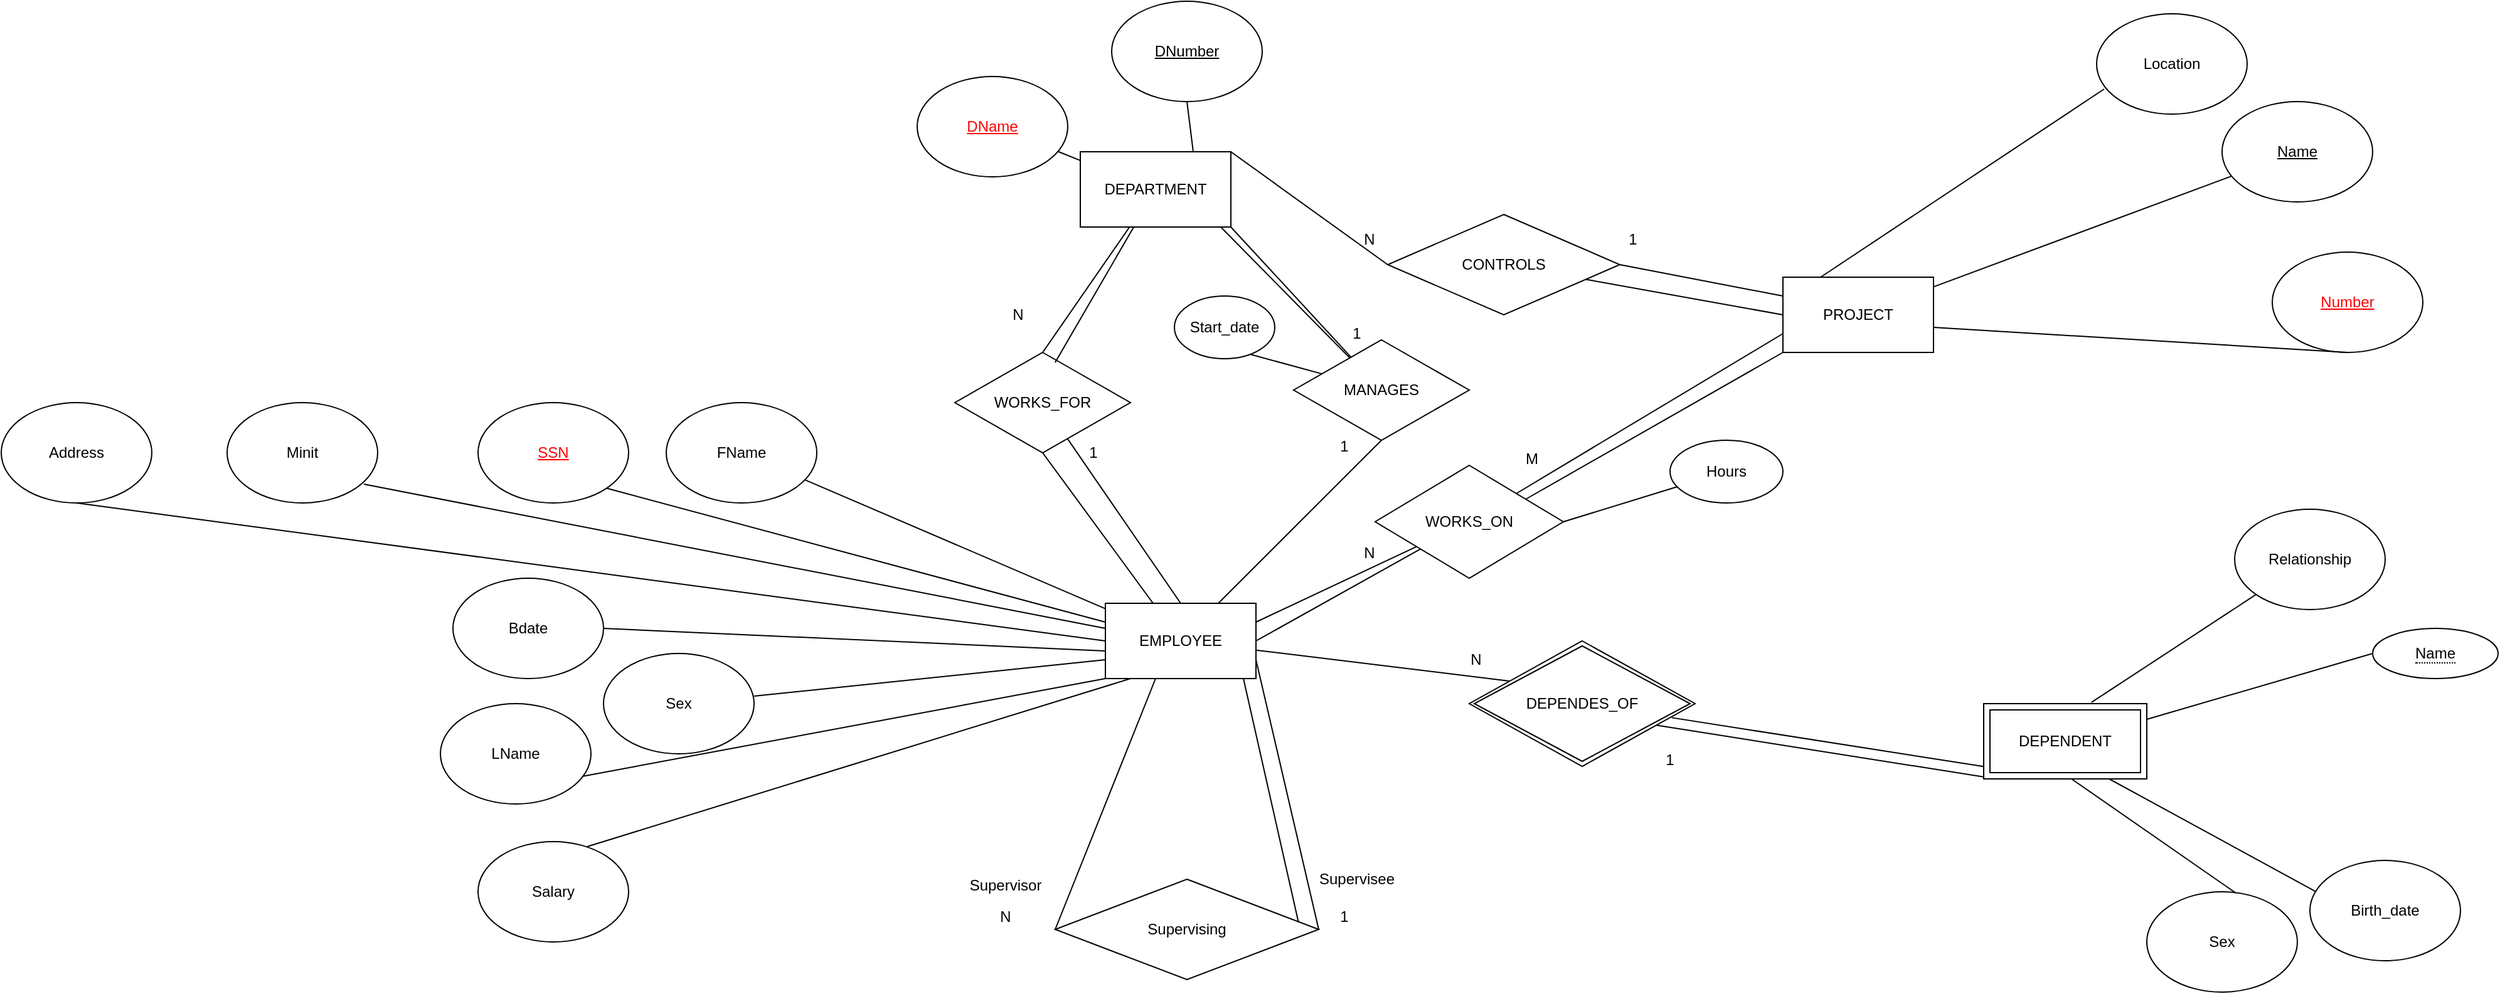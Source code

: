 <mxfile version="20.5.3" type="embed"><diagram name="Page-1" id="e56a1550-8fbb-45ad-956c-1786394a9013"><mxGraphModel dx="2002" dy="655" grid="1" gridSize="10" guides="1" tooltips="1" connect="1" arrows="1" fold="1" page="1" pageScale="1" pageWidth="1100" pageHeight="850" math="0" shadow="0"><root><mxCell id="0"/><mxCell id="1" parent="0"/><mxCell id="GNEfKHNCvj7tmS5w7Qb4-5" value="" style="group" parent="1" vertex="1" connectable="0"><mxGeometry x="200" y="140" width="120" height="60" as="geometry"/></mxCell><object label="" DEPARTMENT="DEPARTMENT" id="GNEfKHNCvj7tmS5w7Qb4-1"><mxCell style="rounded=0;whiteSpace=wrap;labelBorderColor=none;horizontal=1;gradientColor=none;fillColor=default;html=1;" parent="GNEfKHNCvj7tmS5w7Qb4-5" vertex="1"><mxGeometry width="120" height="60" as="geometry"/></mxCell></object><mxCell id="GNEfKHNCvj7tmS5w7Qb4-2" value="DEPARTMENT" style="text;html=1;strokeColor=none;fillColor=none;align=center;verticalAlign=middle;whiteSpace=wrap;rounded=0;" parent="GNEfKHNCvj7tmS5w7Qb4-5" vertex="1"><mxGeometry x="10" y="12.5" width="100" height="35" as="geometry"/></mxCell><mxCell id="GNEfKHNCvj7tmS5w7Qb4-4" style="edgeStyle=orthogonalEdgeStyle;rounded=0;orthogonalLoop=1;jettySize=auto;html=1;exitX=0.5;exitY=1;exitDx=0;exitDy=0;" parent="GNEfKHNCvj7tmS5w7Qb4-5" source="GNEfKHNCvj7tmS5w7Qb4-2" target="GNEfKHNCvj7tmS5w7Qb4-2" edge="1"><mxGeometry relative="1" as="geometry"/></mxCell><mxCell id="GNEfKHNCvj7tmS5w7Qb4-15" value="" style="group" parent="1" vertex="1" connectable="0"><mxGeometry x="70" y="80" width="120" height="80" as="geometry"/></mxCell><mxCell id="GNEfKHNCvj7tmS5w7Qb4-7" value="" style="ellipse;whiteSpace=wrap;html=1;labelBorderColor=none;fillColor=default;gradientColor=none;" parent="GNEfKHNCvj7tmS5w7Qb4-15" vertex="1"><mxGeometry width="120" height="80" as="geometry"/></mxCell><mxCell id="GNEfKHNCvj7tmS5w7Qb4-12" value="&lt;font color=&quot;#FF0000&quot;&gt;&lt;u&gt;DName&lt;/u&gt;&lt;/font&gt;" style="text;html=1;strokeColor=none;fillColor=none;align=center;verticalAlign=middle;whiteSpace=wrap;rounded=0;labelBorderColor=none;" parent="GNEfKHNCvj7tmS5w7Qb4-15" vertex="1"><mxGeometry x="30" y="25" width="60" height="30" as="geometry"/></mxCell><mxCell id="GNEfKHNCvj7tmS5w7Qb4-17" value="" style="group" parent="1" vertex="1" connectable="0"><mxGeometry x="225" y="20" width="120" height="80" as="geometry"/></mxCell><mxCell id="GNEfKHNCvj7tmS5w7Qb4-6" value="" style="ellipse;whiteSpace=wrap;html=1;labelBorderColor=none;fillColor=default;gradientColor=none;" parent="GNEfKHNCvj7tmS5w7Qb4-17" vertex="1"><mxGeometry width="120" height="80" as="geometry"/></mxCell><mxCell id="GNEfKHNCvj7tmS5w7Qb4-13" value="&lt;div&gt;&lt;u&gt;DNumber&lt;/u&gt;&lt;/div&gt;" style="text;html=1;strokeColor=none;fillColor=none;align=center;verticalAlign=middle;whiteSpace=wrap;rounded=0;labelBorderColor=none;" parent="GNEfKHNCvj7tmS5w7Qb4-17" vertex="1"><mxGeometry x="30" y="25" width="60" height="30" as="geometry"/></mxCell><mxCell id="GNEfKHNCvj7tmS5w7Qb4-18" value="" style="endArrow=none;html=1;rounded=0;entryX=0.5;entryY=1;entryDx=0;entryDy=0;exitX=0.75;exitY=0;exitDx=0;exitDy=0;" parent="1" source="GNEfKHNCvj7tmS5w7Qb4-1" target="GNEfKHNCvj7tmS5w7Qb4-6" edge="1"><mxGeometry width="50" height="50" relative="1" as="geometry"><mxPoint x="320" y="180" as="sourcePoint"/><mxPoint x="370" y="130" as="targetPoint"/></mxGeometry></mxCell><mxCell id="GNEfKHNCvj7tmS5w7Qb4-20" value="" style="rounded=0;orthogonalLoop=1;jettySize=auto;html=1;endArrow=none;endFill=0;" parent="1" source="GNEfKHNCvj7tmS5w7Qb4-7" target="GNEfKHNCvj7tmS5w7Qb4-1" edge="1"><mxGeometry relative="1" as="geometry"/></mxCell><mxCell id="GNEfKHNCvj7tmS5w7Qb4-21" value="" style="group" parent="1" vertex="1" connectable="0"><mxGeometry x="760" y="240" width="120" height="60" as="geometry"/></mxCell><object label="" DEPARTMENT="DEPARTMENT" id="GNEfKHNCvj7tmS5w7Qb4-22"><mxCell style="rounded=0;whiteSpace=wrap;labelBorderColor=none;horizontal=1;gradientColor=none;fillColor=default;html=1;" parent="GNEfKHNCvj7tmS5w7Qb4-21" vertex="1"><mxGeometry width="120" height="60" as="geometry"/></mxCell></object><mxCell id="GNEfKHNCvj7tmS5w7Qb4-23" value="&lt;div&gt;PROJECT&lt;/div&gt;" style="text;html=1;strokeColor=none;fillColor=none;align=center;verticalAlign=middle;whiteSpace=wrap;rounded=0;" parent="GNEfKHNCvj7tmS5w7Qb4-21" vertex="1"><mxGeometry x="10" y="12.5" width="100" height="35" as="geometry"/></mxCell><mxCell id="GNEfKHNCvj7tmS5w7Qb4-24" style="edgeStyle=orthogonalEdgeStyle;rounded=0;orthogonalLoop=1;jettySize=auto;html=1;exitX=0.5;exitY=1;exitDx=0;exitDy=0;" parent="GNEfKHNCvj7tmS5w7Qb4-21" source="GNEfKHNCvj7tmS5w7Qb4-23" target="GNEfKHNCvj7tmS5w7Qb4-23" edge="1"><mxGeometry relative="1" as="geometry"/></mxCell><mxCell id="GNEfKHNCvj7tmS5w7Qb4-25" value="" style="group" parent="1" vertex="1" connectable="0"><mxGeometry x="1010" y="30" width="120" height="80" as="geometry"/></mxCell><mxCell id="GNEfKHNCvj7tmS5w7Qb4-26" value="" style="ellipse;whiteSpace=wrap;html=1;labelBorderColor=none;fillColor=default;gradientColor=none;" parent="GNEfKHNCvj7tmS5w7Qb4-25" vertex="1"><mxGeometry width="120" height="80" as="geometry"/></mxCell><mxCell id="GNEfKHNCvj7tmS5w7Qb4-27" value="&lt;div&gt;Location&lt;/div&gt;" style="text;html=1;strokeColor=none;fillColor=none;align=center;verticalAlign=middle;whiteSpace=wrap;rounded=0;labelBorderColor=none;" parent="GNEfKHNCvj7tmS5w7Qb4-25" vertex="1"><mxGeometry x="30" y="25" width="60" height="30" as="geometry"/></mxCell><mxCell id="GNEfKHNCvj7tmS5w7Qb4-28" value="" style="group" parent="1" vertex="1" connectable="0"><mxGeometry x="1110" y="100" width="120" height="80" as="geometry"/></mxCell><mxCell id="GNEfKHNCvj7tmS5w7Qb4-29" value="" style="ellipse;whiteSpace=wrap;html=1;labelBorderColor=none;fillColor=default;gradientColor=none;" parent="GNEfKHNCvj7tmS5w7Qb4-28" vertex="1"><mxGeometry width="120" height="80" as="geometry"/></mxCell><mxCell id="GNEfKHNCvj7tmS5w7Qb4-30" value="&lt;div&gt;&lt;u&gt;Name&lt;/u&gt;&lt;/div&gt;" style="text;html=1;strokeColor=none;fillColor=none;align=center;verticalAlign=middle;whiteSpace=wrap;rounded=0;labelBorderColor=none;" parent="GNEfKHNCvj7tmS5w7Qb4-28" vertex="1"><mxGeometry x="30" y="25" width="60" height="30" as="geometry"/></mxCell><mxCell id="GNEfKHNCvj7tmS5w7Qb4-31" value="" style="group" parent="1" vertex="1" connectable="0"><mxGeometry x="1150" y="220" width="120" height="80" as="geometry"/></mxCell><mxCell id="GNEfKHNCvj7tmS5w7Qb4-32" value="" style="ellipse;whiteSpace=wrap;html=1;labelBorderColor=none;fillColor=default;gradientColor=none;" parent="GNEfKHNCvj7tmS5w7Qb4-31" vertex="1"><mxGeometry width="120" height="80" as="geometry"/></mxCell><mxCell id="GNEfKHNCvj7tmS5w7Qb4-33" value="&lt;div&gt;&lt;font color=&quot;#FF0000&quot;&gt;&lt;u&gt;Number&lt;/u&gt;&lt;/font&gt;&lt;/div&gt;" style="text;html=1;strokeColor=none;fillColor=none;align=center;verticalAlign=middle;whiteSpace=wrap;rounded=0;labelBorderColor=none;" parent="GNEfKHNCvj7tmS5w7Qb4-31" vertex="1"><mxGeometry x="30" y="25" width="60" height="30" as="geometry"/></mxCell><mxCell id="GNEfKHNCvj7tmS5w7Qb4-34" value="" style="endArrow=none;html=1;rounded=0;entryX=0.5;entryY=1;entryDx=0;entryDy=0;" parent="1" target="GNEfKHNCvj7tmS5w7Qb4-32" edge="1"><mxGeometry width="50" height="50" relative="1" as="geometry"><mxPoint x="880" y="280" as="sourcePoint"/><mxPoint x="930" y="230" as="targetPoint"/></mxGeometry></mxCell><mxCell id="GNEfKHNCvj7tmS5w7Qb4-35" value="" style="endArrow=none;html=1;rounded=0;entryX=0.05;entryY=0.75;entryDx=0;entryDy=0;exitX=0.25;exitY=0;exitDx=0;exitDy=0;entryPerimeter=0;" parent="1" source="GNEfKHNCvj7tmS5w7Qb4-22" target="GNEfKHNCvj7tmS5w7Qb4-26" edge="1"><mxGeometry width="50" height="50" relative="1" as="geometry"><mxPoint x="540" y="280" as="sourcePoint"/><mxPoint x="670" y="210" as="targetPoint"/></mxGeometry></mxCell><mxCell id="GNEfKHNCvj7tmS5w7Qb4-36" value="" style="rounded=0;orthogonalLoop=1;jettySize=auto;html=1;endArrow=none;endFill=0;" parent="1" source="GNEfKHNCvj7tmS5w7Qb4-29" target="GNEfKHNCvj7tmS5w7Qb4-22" edge="1"><mxGeometry relative="1" as="geometry"/></mxCell><mxCell id="GNEfKHNCvj7tmS5w7Qb4-51" value="" style="group" parent="1" vertex="1" connectable="0"><mxGeometry x="220" y="500" width="120" height="60" as="geometry"/></mxCell><object label="" DEPARTMENT="DEPARTMENT" id="GNEfKHNCvj7tmS5w7Qb4-52"><mxCell style="rounded=0;whiteSpace=wrap;labelBorderColor=none;horizontal=1;gradientColor=none;fillColor=default;html=1;" parent="GNEfKHNCvj7tmS5w7Qb4-51" vertex="1"><mxGeometry width="120" height="60" as="geometry"/></mxCell></object><mxCell id="GNEfKHNCvj7tmS5w7Qb4-53" value="&lt;div&gt;EMPLOYEE&lt;/div&gt;" style="text;html=1;strokeColor=none;fillColor=none;align=center;verticalAlign=middle;whiteSpace=wrap;rounded=0;" parent="GNEfKHNCvj7tmS5w7Qb4-51" vertex="1"><mxGeometry x="10" y="12.5" width="100" height="35" as="geometry"/></mxCell><mxCell id="GNEfKHNCvj7tmS5w7Qb4-54" style="edgeStyle=orthogonalEdgeStyle;rounded=0;orthogonalLoop=1;jettySize=auto;html=1;exitX=0.5;exitY=1;exitDx=0;exitDy=0;" parent="GNEfKHNCvj7tmS5w7Qb4-51" source="GNEfKHNCvj7tmS5w7Qb4-53" target="GNEfKHNCvj7tmS5w7Qb4-53" edge="1"><mxGeometry relative="1" as="geometry"/></mxCell><mxCell id="GNEfKHNCvj7tmS5w7Qb4-55" value="" style="group" parent="1" vertex="1" connectable="0"><mxGeometry x="-280" y="340" width="120" height="80" as="geometry"/></mxCell><mxCell id="GNEfKHNCvj7tmS5w7Qb4-56" value="" style="ellipse;whiteSpace=wrap;html=1;labelBorderColor=none;fillColor=default;gradientColor=none;" parent="GNEfKHNCvj7tmS5w7Qb4-55" vertex="1"><mxGeometry width="120" height="80" as="geometry"/></mxCell><mxCell id="GNEfKHNCvj7tmS5w7Qb4-57" value="&lt;font color=&quot;#FF0000&quot;&gt;&lt;u&gt;SSN&lt;/u&gt;&lt;/font&gt;" style="text;html=1;strokeColor=none;fillColor=none;align=center;verticalAlign=middle;whiteSpace=wrap;rounded=0;labelBorderColor=none;" parent="GNEfKHNCvj7tmS5w7Qb4-55" vertex="1"><mxGeometry x="30" y="25" width="60" height="30" as="geometry"/></mxCell><mxCell id="GNEfKHNCvj7tmS5w7Qb4-58" value="" style="group" parent="1" vertex="1" connectable="0"><mxGeometry x="-130" y="340" width="120" height="80" as="geometry"/></mxCell><mxCell id="GNEfKHNCvj7tmS5w7Qb4-59" value="" style="ellipse;whiteSpace=wrap;html=1;labelBorderColor=none;fillColor=default;gradientColor=none;" parent="GNEfKHNCvj7tmS5w7Qb4-58" vertex="1"><mxGeometry width="120" height="80" as="geometry"/></mxCell><mxCell id="GNEfKHNCvj7tmS5w7Qb4-60" value="&lt;div&gt;FName&lt;/div&gt;" style="text;html=1;strokeColor=none;fillColor=none;align=center;verticalAlign=middle;whiteSpace=wrap;rounded=0;labelBorderColor=none;" parent="GNEfKHNCvj7tmS5w7Qb4-58" vertex="1"><mxGeometry x="30" y="25" width="60" height="30" as="geometry"/></mxCell><mxCell id="GNEfKHNCvj7tmS5w7Qb4-61" value="" style="group" parent="1" vertex="1" connectable="0"><mxGeometry x="-660" y="340" width="120" height="80" as="geometry"/></mxCell><mxCell id="GNEfKHNCvj7tmS5w7Qb4-62" value="" style="ellipse;whiteSpace=wrap;html=1;labelBorderColor=none;fillColor=default;gradientColor=none;" parent="GNEfKHNCvj7tmS5w7Qb4-61" vertex="1"><mxGeometry width="120" height="80" as="geometry"/></mxCell><mxCell id="GNEfKHNCvj7tmS5w7Qb4-63" value="Address" style="text;html=1;strokeColor=none;fillColor=none;align=center;verticalAlign=middle;whiteSpace=wrap;rounded=0;labelBorderColor=none;" parent="GNEfKHNCvj7tmS5w7Qb4-61" vertex="1"><mxGeometry x="30" y="25" width="60" height="30" as="geometry"/></mxCell><mxCell id="GNEfKHNCvj7tmS5w7Qb4-64" value="" style="endArrow=none;html=1;rounded=0;entryX=0.5;entryY=1;entryDx=0;entryDy=0;exitX=0;exitY=0.5;exitDx=0;exitDy=0;" parent="1" source="GNEfKHNCvj7tmS5w7Qb4-52" target="GNEfKHNCvj7tmS5w7Qb4-62" edge="1"><mxGeometry width="50" height="50" relative="1" as="geometry"><mxPoint x="340" y="510" as="sourcePoint"/><mxPoint x="390" y="460" as="targetPoint"/></mxGeometry></mxCell><mxCell id="GNEfKHNCvj7tmS5w7Qb4-65" value="" style="endArrow=none;html=1;rounded=0;entryX=1;entryY=1;entryDx=0;entryDy=0;exitX=0;exitY=0.25;exitDx=0;exitDy=0;" parent="1" source="GNEfKHNCvj7tmS5w7Qb4-52" target="GNEfKHNCvj7tmS5w7Qb4-56" edge="1"><mxGeometry width="50" height="50" relative="1" as="geometry"><mxPoint y="510" as="sourcePoint"/><mxPoint x="130" y="440" as="targetPoint"/></mxGeometry></mxCell><mxCell id="GNEfKHNCvj7tmS5w7Qb4-66" value="" style="rounded=0;orthogonalLoop=1;jettySize=auto;html=1;endArrow=none;endFill=0;" parent="1" source="GNEfKHNCvj7tmS5w7Qb4-59" target="GNEfKHNCvj7tmS5w7Qb4-52" edge="1"><mxGeometry relative="1" as="geometry"/></mxCell><mxCell id="GNEfKHNCvj7tmS5w7Qb4-68" value="" style="group" parent="1" vertex="1" connectable="0"><mxGeometry x="-300" y="480" width="120" height="80" as="geometry"/></mxCell><mxCell id="GNEfKHNCvj7tmS5w7Qb4-69" value="" style="ellipse;whiteSpace=wrap;html=1;labelBorderColor=none;fillColor=default;gradientColor=none;" parent="GNEfKHNCvj7tmS5w7Qb4-68" vertex="1"><mxGeometry width="120" height="80" as="geometry"/></mxCell><mxCell id="GNEfKHNCvj7tmS5w7Qb4-70" value="Bdate" style="text;html=1;strokeColor=none;fillColor=none;align=center;verticalAlign=middle;whiteSpace=wrap;rounded=0;labelBorderColor=none;" parent="GNEfKHNCvj7tmS5w7Qb4-68" vertex="1"><mxGeometry x="30" y="25" width="60" height="30" as="geometry"/></mxCell><mxCell id="GNEfKHNCvj7tmS5w7Qb4-71" value="" style="group" parent="1" vertex="1" connectable="0"><mxGeometry x="-180" y="540" width="120" height="80" as="geometry"/></mxCell><mxCell id="GNEfKHNCvj7tmS5w7Qb4-72" value="" style="ellipse;whiteSpace=wrap;html=1;labelBorderColor=none;fillColor=default;gradientColor=none;" parent="GNEfKHNCvj7tmS5w7Qb4-71" vertex="1"><mxGeometry width="120" height="80" as="geometry"/></mxCell><mxCell id="GNEfKHNCvj7tmS5w7Qb4-73" value="Sex" style="text;html=1;strokeColor=none;fillColor=none;align=center;verticalAlign=middle;whiteSpace=wrap;rounded=0;labelBorderColor=none;" parent="GNEfKHNCvj7tmS5w7Qb4-71" vertex="1"><mxGeometry x="30" y="25" width="60" height="30" as="geometry"/></mxCell><mxCell id="GNEfKHNCvj7tmS5w7Qb4-74" value="" style="group" parent="1" vertex="1" connectable="0"><mxGeometry x="-280" y="690" width="120" height="80" as="geometry"/></mxCell><mxCell id="GNEfKHNCvj7tmS5w7Qb4-75" value="" style="ellipse;whiteSpace=wrap;html=1;labelBorderColor=none;fillColor=default;gradientColor=none;" parent="GNEfKHNCvj7tmS5w7Qb4-74" vertex="1"><mxGeometry width="120" height="80" as="geometry"/></mxCell><mxCell id="GNEfKHNCvj7tmS5w7Qb4-76" value="Salary" style="text;html=1;strokeColor=none;fillColor=none;align=center;verticalAlign=middle;whiteSpace=wrap;rounded=0;labelBorderColor=none;" parent="GNEfKHNCvj7tmS5w7Qb4-74" vertex="1"><mxGeometry x="30" y="25" width="60" height="30" as="geometry"/></mxCell><mxCell id="GNEfKHNCvj7tmS5w7Qb4-77" value="" style="group" parent="1" vertex="1" connectable="0"><mxGeometry x="-310" y="580" width="120" height="80" as="geometry"/></mxCell><mxCell id="GNEfKHNCvj7tmS5w7Qb4-78" value="" style="ellipse;whiteSpace=wrap;html=1;labelBorderColor=none;fillColor=default;gradientColor=none;" parent="GNEfKHNCvj7tmS5w7Qb4-77" vertex="1"><mxGeometry width="120" height="80" as="geometry"/></mxCell><mxCell id="GNEfKHNCvj7tmS5w7Qb4-79" value="LName" style="text;html=1;strokeColor=none;fillColor=none;align=center;verticalAlign=middle;whiteSpace=wrap;rounded=0;labelBorderColor=none;" parent="GNEfKHNCvj7tmS5w7Qb4-77" vertex="1"><mxGeometry x="30" y="25" width="60" height="30" as="geometry"/></mxCell><mxCell id="GNEfKHNCvj7tmS5w7Qb4-80" value="" style="endArrow=none;html=1;rounded=0;exitX=1;exitY=0.425;exitDx=0;exitDy=0;entryX=0;entryY=0.75;entryDx=0;entryDy=0;exitPerimeter=0;" parent="1" source="GNEfKHNCvj7tmS5w7Qb4-72" target="GNEfKHNCvj7tmS5w7Qb4-52" edge="1"><mxGeometry width="50" height="50" relative="1" as="geometry"><mxPoint x="280" y="560" as="sourcePoint"/><mxPoint x="260" y="540" as="targetPoint"/></mxGeometry></mxCell><mxCell id="GNEfKHNCvj7tmS5w7Qb4-81" value="" style="endArrow=none;html=1;rounded=0;entryX=0;entryY=1;entryDx=0;entryDy=0;exitX=0.942;exitY=0.725;exitDx=0;exitDy=0;exitPerimeter=0;" parent="1" source="GNEfKHNCvj7tmS5w7Qb4-78" target="GNEfKHNCvj7tmS5w7Qb4-52" edge="1"><mxGeometry width="50" height="50" relative="1" as="geometry"><mxPoint x="530" y="480" as="sourcePoint"/><mxPoint x="580" y="430" as="targetPoint"/></mxGeometry></mxCell><mxCell id="GNEfKHNCvj7tmS5w7Qb4-82" value="" style="endArrow=none;html=1;rounded=0;entryX=0;entryY=0.633;entryDx=0;entryDy=0;exitX=1;exitY=0.5;exitDx=0;exitDy=0;entryPerimeter=0;" parent="1" source="GNEfKHNCvj7tmS5w7Qb4-69" target="GNEfKHNCvj7tmS5w7Qb4-52" edge="1"><mxGeometry width="50" height="50" relative="1" as="geometry"><mxPoint x="350" y="600" as="sourcePoint"/><mxPoint x="400" y="550" as="targetPoint"/></mxGeometry></mxCell><mxCell id="GNEfKHNCvj7tmS5w7Qb4-83" value="" style="endArrow=none;html=1;rounded=0;entryX=0.167;entryY=1;entryDx=0;entryDy=0;exitX=0.725;exitY=0.05;exitDx=0;exitDy=0;exitPerimeter=0;entryPerimeter=0;" parent="1" source="GNEfKHNCvj7tmS5w7Qb4-75" target="GNEfKHNCvj7tmS5w7Qb4-52" edge="1"><mxGeometry width="50" height="50" relative="1" as="geometry"><mxPoint x="150" y="560" as="sourcePoint"/><mxPoint x="200" y="510" as="targetPoint"/></mxGeometry></mxCell><mxCell id="GNEfKHNCvj7tmS5w7Qb4-92" value="" style="group" parent="1" vertex="1" connectable="0"><mxGeometry x="1120" y="425" width="120" height="80" as="geometry"/></mxCell><mxCell id="GNEfKHNCvj7tmS5w7Qb4-93" value="" style="ellipse;whiteSpace=wrap;html=1;labelBorderColor=none;fillColor=default;gradientColor=none;" parent="GNEfKHNCvj7tmS5w7Qb4-92" vertex="1"><mxGeometry width="120" height="80" as="geometry"/></mxCell><mxCell id="GNEfKHNCvj7tmS5w7Qb4-94" value="Relationship" style="text;html=1;strokeColor=none;fillColor=none;align=center;verticalAlign=middle;whiteSpace=wrap;rounded=0;labelBorderColor=none;" parent="GNEfKHNCvj7tmS5w7Qb4-92" vertex="1"><mxGeometry x="25" y="25" width="70" height="30" as="geometry"/></mxCell><mxCell id="GNEfKHNCvj7tmS5w7Qb4-103" value="" style="rounded=0;orthogonalLoop=1;jettySize=auto;html=1;endArrow=none;endFill=0;exitX=0;exitY=0.5;exitDx=0;exitDy=0;" parent="1" source="84" edge="1"><mxGeometry relative="1" as="geometry"><mxPoint x="1050" y="592.5" as="targetPoint"/></mxGeometry></mxCell><mxCell id="GNEfKHNCvj7tmS5w7Qb4-104" value="" style="group" parent="1" vertex="1" connectable="0"><mxGeometry x="1180" y="705" width="120" height="80" as="geometry"/></mxCell><mxCell id="GNEfKHNCvj7tmS5w7Qb4-105" value="" style="ellipse;whiteSpace=wrap;html=1;labelBorderColor=none;fillColor=default;gradientColor=none;" parent="GNEfKHNCvj7tmS5w7Qb4-104" vertex="1"><mxGeometry width="120" height="80" as="geometry"/></mxCell><mxCell id="GNEfKHNCvj7tmS5w7Qb4-106" value="Birth_date" style="text;html=1;strokeColor=none;fillColor=none;align=center;verticalAlign=middle;whiteSpace=wrap;rounded=0;labelBorderColor=none;" parent="GNEfKHNCvj7tmS5w7Qb4-104" vertex="1"><mxGeometry x="30" y="25" width="60" height="30" as="geometry"/></mxCell><mxCell id="GNEfKHNCvj7tmS5w7Qb4-107" value="" style="group" parent="1" vertex="1" connectable="0"><mxGeometry x="1050" y="730" width="120" height="80" as="geometry"/></mxCell><mxCell id="GNEfKHNCvj7tmS5w7Qb4-108" value="" style="ellipse;whiteSpace=wrap;html=1;labelBorderColor=none;fillColor=default;gradientColor=none;" parent="GNEfKHNCvj7tmS5w7Qb4-107" vertex="1"><mxGeometry width="120" height="80" as="geometry"/></mxCell><mxCell id="GNEfKHNCvj7tmS5w7Qb4-109" value="Sex" style="text;html=1;strokeColor=none;fillColor=none;align=center;verticalAlign=middle;whiteSpace=wrap;rounded=0;labelBorderColor=none;" parent="GNEfKHNCvj7tmS5w7Qb4-107" vertex="1"><mxGeometry x="30" y="25" width="60" height="30" as="geometry"/></mxCell><mxCell id="GNEfKHNCvj7tmS5w7Qb4-116" value="" style="endArrow=none;html=1;rounded=0;exitX=0.592;exitY=0.013;exitDx=0;exitDy=0;entryX=0.5;entryY=1;entryDx=0;entryDy=0;exitPerimeter=0;" parent="1" source="GNEfKHNCvj7tmS5w7Qb4-108" edge="1"><mxGeometry width="50" height="50" relative="1" as="geometry"><mxPoint x="800" y="640" as="sourcePoint"/><mxPoint x="990" y="640" as="targetPoint"/></mxGeometry></mxCell><mxCell id="GNEfKHNCvj7tmS5w7Qb4-118" value="" style="endArrow=none;html=1;rounded=0;entryX=0.75;entryY=1;entryDx=0;entryDy=0;exitX=0.042;exitY=0.313;exitDx=0;exitDy=0;exitPerimeter=0;" parent="1" source="GNEfKHNCvj7tmS5w7Qb4-105" edge="1"><mxGeometry width="50" height="50" relative="1" as="geometry"><mxPoint x="870" y="680" as="sourcePoint"/><mxPoint x="1020" y="640" as="targetPoint"/></mxGeometry></mxCell><mxCell id="GNEfKHNCvj7tmS5w7Qb4-129" value="" style="group" parent="1" vertex="1" connectable="0"><mxGeometry x="-480" y="340" width="120" height="80" as="geometry"/></mxCell><mxCell id="GNEfKHNCvj7tmS5w7Qb4-127" value="" style="ellipse;whiteSpace=wrap;html=1;labelBorderColor=none;fillColor=default;gradientColor=none;" parent="GNEfKHNCvj7tmS5w7Qb4-129" vertex="1"><mxGeometry width="120" height="80" as="geometry"/></mxCell><mxCell id="GNEfKHNCvj7tmS5w7Qb4-128" value="Minit" style="text;html=1;strokeColor=none;fillColor=none;align=center;verticalAlign=middle;whiteSpace=wrap;rounded=0;labelBorderColor=none;" parent="GNEfKHNCvj7tmS5w7Qb4-129" vertex="1"><mxGeometry x="30" y="25" width="60" height="30" as="geometry"/></mxCell><mxCell id="GNEfKHNCvj7tmS5w7Qb4-130" value="" style="endArrow=none;html=1;rounded=0;fontColor=#FF0000;exitX=0.908;exitY=0.813;exitDx=0;exitDy=0;exitPerimeter=0;" parent="1" source="GNEfKHNCvj7tmS5w7Qb4-127" edge="1"><mxGeometry width="50" height="50" relative="1" as="geometry"><mxPoint x="150" y="496" as="sourcePoint"/><mxPoint x="220" y="520" as="targetPoint"/></mxGeometry></mxCell><mxCell id="8" style="rounded=0;orthogonalLoop=1;jettySize=auto;html=1;entryX=0.633;entryY=-0.017;entryDx=0;entryDy=0;endArrow=none;endFill=0;entryPerimeter=0;" parent="1" source="GNEfKHNCvj7tmS5w7Qb4-93" edge="1"><mxGeometry relative="1" as="geometry"><mxPoint x="1005.96" y="578.98" as="targetPoint"/></mxGeometry></mxCell><mxCell id="17" style="edgeStyle=none;rounded=0;orthogonalLoop=1;jettySize=auto;html=1;entryX=0.017;entryY=0.867;entryDx=0;entryDy=0;entryPerimeter=0;endArrow=none;endFill=0;" parent="1" edge="1"><mxGeometry relative="1" as="geometry"><mxPoint x="671.389" y="591.184" as="sourcePoint"/><mxPoint x="932.04" y="632.02" as="targetPoint"/></mxGeometry></mxCell><mxCell id="16" style="edgeStyle=none;rounded=0;orthogonalLoop=1;jettySize=auto;html=1;entryX=0.195;entryY=0.3;entryDx=0;entryDy=0;entryPerimeter=0;endArrow=none;endFill=0;" parent="1" source="GNEfKHNCvj7tmS5w7Qb4-52" edge="1"><mxGeometry relative="1" as="geometry"><mxPoint x="542.05" y="562" as="targetPoint"/></mxGeometry></mxCell><mxCell id="18" style="edgeStyle=none;rounded=0;orthogonalLoop=1;jettySize=auto;html=1;entryX=0;entryY=1;entryDx=0;entryDy=0;endArrow=none;endFill=0;exitX=0.805;exitY=0.689;exitDx=0;exitDy=0;exitPerimeter=0;" parent="1" edge="1"><mxGeometry relative="1" as="geometry"><mxPoint x="657.95" y="597.01" as="sourcePoint"/><mxPoint x="930" y="640" as="targetPoint"/></mxGeometry></mxCell><mxCell id="19" value="1" style="text;html=1;strokeColor=none;fillColor=none;align=center;verticalAlign=middle;whiteSpace=wrap;rounded=0;" parent="1" vertex="1"><mxGeometry x="640" y="610" width="60" height="30" as="geometry"/></mxCell><mxCell id="20" value="N" style="text;html=1;align=center;verticalAlign=middle;resizable=0;points=[];autosize=1;strokeColor=none;fillColor=none;" parent="1" vertex="1"><mxGeometry x="500" y="530" width="30" height="30" as="geometry"/></mxCell><mxCell id="24" style="edgeStyle=none;rounded=0;orthogonalLoop=1;jettySize=auto;html=1;entryX=1;entryY=0.25;entryDx=0;entryDy=0;endArrow=none;endFill=0;" parent="1" source="22" target="GNEfKHNCvj7tmS5w7Qb4-52" edge="1"><mxGeometry relative="1" as="geometry"/></mxCell><mxCell id="25" style="edgeStyle=none;rounded=0;orthogonalLoop=1;jettySize=auto;html=1;entryX=1;entryY=0.5;entryDx=0;entryDy=0;endArrow=none;endFill=0;" parent="1" source="22" target="GNEfKHNCvj7tmS5w7Qb4-52" edge="1"><mxGeometry relative="1" as="geometry"/></mxCell><mxCell id="26" style="edgeStyle=none;rounded=0;orthogonalLoop=1;jettySize=auto;html=1;entryX=0;entryY=0.75;entryDx=0;entryDy=0;endArrow=none;endFill=0;" parent="1" source="22" target="GNEfKHNCvj7tmS5w7Qb4-22" edge="1"><mxGeometry relative="1" as="geometry"/></mxCell><mxCell id="27" style="edgeStyle=none;rounded=0;orthogonalLoop=1;jettySize=auto;html=1;entryX=0;entryY=1;entryDx=0;entryDy=0;endArrow=none;endFill=0;exitX=0.8;exitY=0.3;exitDx=0;exitDy=0;exitPerimeter=0;" parent="1" source="22" target="GNEfKHNCvj7tmS5w7Qb4-22" edge="1"><mxGeometry relative="1" as="geometry"/></mxCell><mxCell id="22" value="WORKS_ON" style="rhombus;whiteSpace=wrap;html=1;" parent="1" vertex="1"><mxGeometry x="435" y="390" width="150" height="90" as="geometry"/></mxCell><mxCell id="28" value="M" style="text;html=1;strokeColor=none;fillColor=none;align=center;verticalAlign=middle;whiteSpace=wrap;rounded=0;" parent="1" vertex="1"><mxGeometry x="530" y="370" width="60" height="30" as="geometry"/></mxCell><mxCell id="31" value="N" style="text;html=1;align=center;verticalAlign=middle;resizable=0;points=[];autosize=1;strokeColor=none;fillColor=none;" parent="1" vertex="1"><mxGeometry x="415" y="445" width="30" height="30" as="geometry"/></mxCell><mxCell id="38" style="edgeStyle=none;rounded=0;orthogonalLoop=1;jettySize=auto;html=1;entryX=1;entryY=0.75;entryDx=0;entryDy=0;endArrow=none;endFill=0;exitX=1;exitY=0.5;exitDx=0;exitDy=0;" parent="1" source="35" target="GNEfKHNCvj7tmS5w7Qb4-52" edge="1"><mxGeometry relative="1" as="geometry"/></mxCell><mxCell id="39" style="edgeStyle=none;rounded=0;orthogonalLoop=1;jettySize=auto;html=1;endArrow=none;endFill=0;exitX=0;exitY=0.5;exitDx=0;exitDy=0;" parent="1" source="35" edge="1"><mxGeometry relative="1" as="geometry"><mxPoint x="260" y="560" as="targetPoint"/></mxGeometry></mxCell><mxCell id="54" style="edgeStyle=none;rounded=0;orthogonalLoop=1;jettySize=auto;html=1;endArrow=none;endFill=0;exitX=0.924;exitY=0.438;exitDx=0;exitDy=0;exitPerimeter=0;" parent="1" source="35" edge="1"><mxGeometry relative="1" as="geometry"><mxPoint x="330" y="560" as="targetPoint"/></mxGeometry></mxCell><mxCell id="35" value="Supervising" style="rhombus;whiteSpace=wrap;html=1;" parent="1" vertex="1"><mxGeometry x="180" y="720" width="210" height="80" as="geometry"/></mxCell><mxCell id="40" value="Supervisor" style="text;html=1;align=center;verticalAlign=middle;resizable=0;points=[];autosize=1;strokeColor=none;fillColor=none;" parent="1" vertex="1"><mxGeometry x="100" y="710" width="80" height="30" as="geometry"/></mxCell><mxCell id="41" value="N" style="text;html=1;align=center;verticalAlign=middle;resizable=0;points=[];autosize=1;strokeColor=none;fillColor=none;" parent="1" vertex="1"><mxGeometry x="125" y="735" width="30" height="30" as="geometry"/></mxCell><mxCell id="42" value="Supervisee" style="text;html=1;align=center;verticalAlign=middle;resizable=0;points=[];autosize=1;strokeColor=none;fillColor=none;" parent="1" vertex="1"><mxGeometry x="380" y="705" width="80" height="30" as="geometry"/></mxCell><mxCell id="43" value="1" style="text;html=1;align=center;verticalAlign=middle;resizable=0;points=[];autosize=1;strokeColor=none;fillColor=none;" parent="1" vertex="1"><mxGeometry x="395" y="735" width="30" height="30" as="geometry"/></mxCell><mxCell id="53" style="edgeStyle=none;rounded=0;orthogonalLoop=1;jettySize=auto;html=1;entryX=0;entryY=0.5;entryDx=0;entryDy=0;endArrow=none;endFill=0;" parent="1" source="49" target="GNEfKHNCvj7tmS5w7Qb4-22" edge="1"><mxGeometry relative="1" as="geometry"/></mxCell><mxCell id="49" value="CONTROLS" style="rhombus;whiteSpace=wrap;html=1;" parent="1" vertex="1"><mxGeometry x="445" y="190" width="185" height="80" as="geometry"/></mxCell><mxCell id="52" style="edgeStyle=none;rounded=0;orthogonalLoop=1;jettySize=auto;html=1;entryX=0;entryY=0.5;entryDx=0;entryDy=0;endArrow=none;endFill=0;exitX=1;exitY=0;exitDx=0;exitDy=0;" parent="1" source="GNEfKHNCvj7tmS5w7Qb4-1" target="49" edge="1"><mxGeometry relative="1" as="geometry"/></mxCell><mxCell id="58" style="edgeStyle=none;rounded=0;orthogonalLoop=1;jettySize=auto;html=1;entryX=1;entryY=0.5;entryDx=0;entryDy=0;endArrow=none;endFill=0;exitX=0;exitY=0.25;exitDx=0;exitDy=0;" parent="1" source="GNEfKHNCvj7tmS5w7Qb4-22" target="49" edge="1"><mxGeometry relative="1" as="geometry"/></mxCell><mxCell id="61" value="1" style="text;html=1;align=center;verticalAlign=middle;resizable=0;points=[];autosize=1;strokeColor=none;fillColor=none;" parent="1" vertex="1"><mxGeometry x="625" y="195" width="30" height="30" as="geometry"/></mxCell><mxCell id="62" value="N" style="text;html=1;align=center;verticalAlign=middle;resizable=0;points=[];autosize=1;strokeColor=none;fillColor=none;" parent="1" vertex="1"><mxGeometry x="415" y="195" width="30" height="30" as="geometry"/></mxCell><mxCell id="63" value="WORKS_FOR" style="rhombus;whiteSpace=wrap;html=1;" parent="1" vertex="1"><mxGeometry x="100" y="300" width="140" height="80" as="geometry"/></mxCell><mxCell id="75" style="edgeStyle=none;rounded=0;orthogonalLoop=1;jettySize=auto;html=1;entryX=0.933;entryY=1;entryDx=0;entryDy=0;entryPerimeter=0;endArrow=none;endFill=0;" parent="1" source="64" target="GNEfKHNCvj7tmS5w7Qb4-1" edge="1"><mxGeometry relative="1" as="geometry"/></mxCell><mxCell id="78" style="edgeStyle=none;rounded=0;orthogonalLoop=1;jettySize=auto;html=1;entryX=1;entryY=1;entryDx=0;entryDy=0;endArrow=none;endFill=0;" parent="1" source="64" target="GNEfKHNCvj7tmS5w7Qb4-1" edge="1"><mxGeometry relative="1" as="geometry"/></mxCell><mxCell id="81" style="edgeStyle=none;rounded=0;orthogonalLoop=1;jettySize=auto;html=1;endArrow=none;endFill=0;" parent="1" source="64" edge="1"><mxGeometry relative="1" as="geometry"><mxPoint x="330" y="300" as="targetPoint"/></mxGeometry></mxCell><mxCell id="64" value="MANAGES" style="rhombus;whiteSpace=wrap;html=1;" parent="1" vertex="1"><mxGeometry x="370" y="290" width="140" height="80" as="geometry"/></mxCell><mxCell id="65" style="rounded=0;orthogonalLoop=1;jettySize=auto;html=1;entryX=0.5;entryY=1;entryDx=0;entryDy=0;endArrow=none;endFill=0;" parent="1" source="GNEfKHNCvj7tmS5w7Qb4-52" target="63" edge="1"><mxGeometry relative="1" as="geometry"/></mxCell><mxCell id="66" style="edgeStyle=none;rounded=0;orthogonalLoop=1;jettySize=auto;html=1;entryX=0.5;entryY=1;entryDx=0;entryDy=0;endArrow=none;endFill=0;" parent="1" source="GNEfKHNCvj7tmS5w7Qb4-52" target="64" edge="1"><mxGeometry relative="1" as="geometry"/></mxCell><mxCell id="67" style="edgeStyle=none;rounded=0;orthogonalLoop=1;jettySize=auto;html=1;endArrow=none;endFill=0;exitX=0.5;exitY=0;exitDx=0;exitDy=0;" parent="1" source="GNEfKHNCvj7tmS5w7Qb4-52" target="63" edge="1"><mxGeometry relative="1" as="geometry"/></mxCell><mxCell id="69" style="edgeStyle=none;rounded=0;orthogonalLoop=1;jettySize=auto;html=1;entryX=0.5;entryY=0;entryDx=0;entryDy=0;endArrow=none;endFill=0;" parent="1" source="GNEfKHNCvj7tmS5w7Qb4-1" target="63" edge="1"><mxGeometry relative="1" as="geometry"/></mxCell><mxCell id="70" style="edgeStyle=none;rounded=0;orthogonalLoop=1;jettySize=auto;html=1;entryX=0.571;entryY=0.1;entryDx=0;entryDy=0;entryPerimeter=0;endArrow=none;endFill=0;" parent="1" source="GNEfKHNCvj7tmS5w7Qb4-1" target="63" edge="1"><mxGeometry relative="1" as="geometry"/></mxCell><mxCell id="71" value="N" style="text;html=1;align=center;verticalAlign=middle;resizable=0;points=[];autosize=1;strokeColor=none;fillColor=none;" parent="1" vertex="1"><mxGeometry x="135" y="255" width="30" height="30" as="geometry"/></mxCell><mxCell id="72" value="1" style="text;html=1;align=center;verticalAlign=middle;resizable=0;points=[];autosize=1;strokeColor=none;fillColor=none;" parent="1" vertex="1"><mxGeometry x="195" y="365" width="30" height="30" as="geometry"/></mxCell><mxCell id="73" value="1" style="text;html=1;align=center;verticalAlign=middle;resizable=0;points=[];autosize=1;strokeColor=none;fillColor=none;" parent="1" vertex="1"><mxGeometry x="395" y="360" width="30" height="30" as="geometry"/></mxCell><mxCell id="79" value="1" style="text;html=1;align=center;verticalAlign=middle;resizable=0;points=[];autosize=1;strokeColor=none;fillColor=none;" parent="1" vertex="1"><mxGeometry x="405" y="270" width="30" height="30" as="geometry"/></mxCell><mxCell id="80" value="Start_date" style="ellipse;whiteSpace=wrap;html=1;" parent="1" vertex="1"><mxGeometry x="275" y="255" width="80" height="50" as="geometry"/></mxCell><mxCell id="83" style="edgeStyle=none;rounded=0;orthogonalLoop=1;jettySize=auto;html=1;entryX=1;entryY=0.5;entryDx=0;entryDy=0;endArrow=none;endFill=0;" parent="1" source="82" target="22" edge="1"><mxGeometry relative="1" as="geometry"/></mxCell><mxCell id="82" value="Hours" style="ellipse;whiteSpace=wrap;html=1;" parent="1" vertex="1"><mxGeometry x="670" y="370" width="90" height="50" as="geometry"/></mxCell><mxCell id="84" value="&lt;span style=&quot;border-bottom: 1px dotted&quot;&gt;Name&lt;/span&gt;" style="ellipse;whiteSpace=wrap;html=1;align=center;" vertex="1" parent="1"><mxGeometry x="1230" y="520" width="100" height="40" as="geometry"/></mxCell><mxCell id="85" value="DEPENDENT" style="shape=ext;margin=3;double=1;whiteSpace=wrap;html=1;align=center;" vertex="1" parent="1"><mxGeometry x="920" y="580" width="130" height="60" as="geometry"/></mxCell><mxCell id="86" value="DEPENDES_OF" style="shape=rhombus;double=1;perimeter=rhombusPerimeter;whiteSpace=wrap;html=1;align=center;" vertex="1" parent="1"><mxGeometry x="510" y="530" width="180" height="100" as="geometry"/></mxCell></root></mxGraphModel></diagram></mxfile>